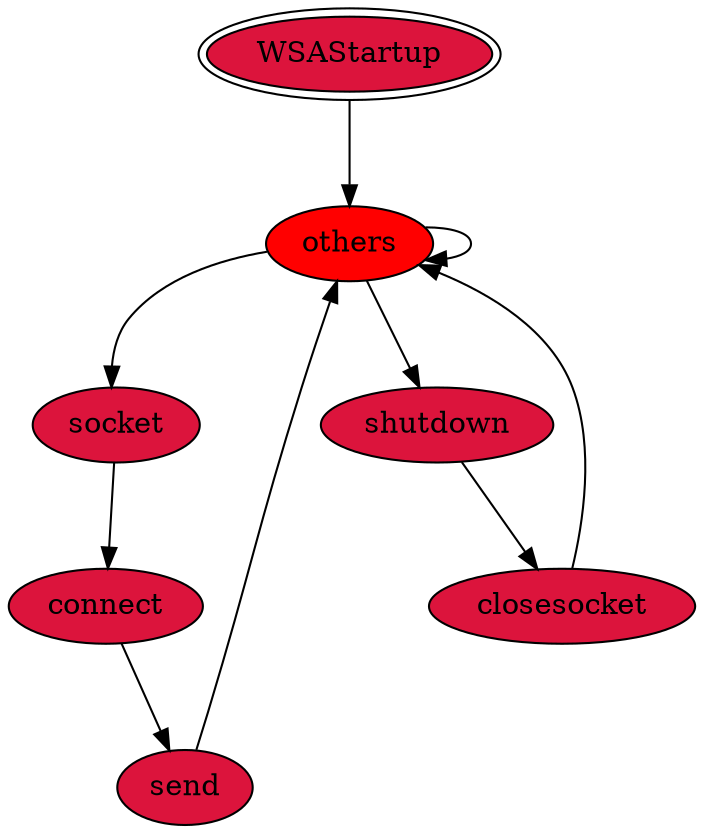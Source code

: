 digraph "./REPORTS/6030/API_PER_CATEGORY/socket_send.exe_3376_Windows Sockets (Winsock)_API_per_Category_Transition_Matrix" {
	WSAStartup [label=WSAStartup fillcolor=crimson peripheries=2 style=filled]
	others [label=others fillcolor=red style=filled]
	WSAStartup -> others [label=1.0 fontcolor=white]
	others -> others [label=0.9753 fontcolor=white]
	socket [label=socket fillcolor=crimson style=filled]
	others -> socket [label=0.0123 fontcolor=white]
	shutdown [label=shutdown fillcolor=crimson style=filled]
	others -> shutdown [label=0.0123 fontcolor=white]
	connect [label=connect fillcolor=crimson style=filled]
	socket -> connect [label=1.0 fontcolor=white]
	send [label=send fillcolor=crimson style=filled]
	connect -> send [label=1.0 fontcolor=white]
	send -> others [label=1.0 fontcolor=white]
	closesocket [label=closesocket fillcolor=crimson style=filled]
	shutdown -> closesocket [label=1.0 fontcolor=white]
	closesocket -> others [label=1.0 fontcolor=white]
}

